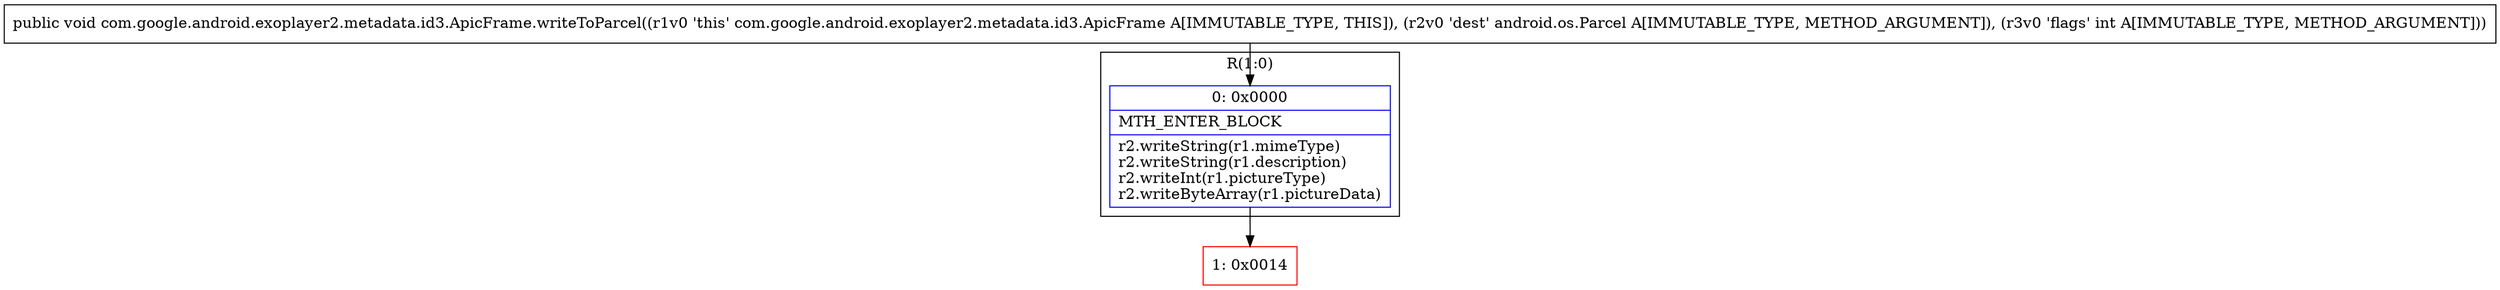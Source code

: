 digraph "CFG forcom.google.android.exoplayer2.metadata.id3.ApicFrame.writeToParcel(Landroid\/os\/Parcel;I)V" {
subgraph cluster_Region_392749603 {
label = "R(1:0)";
node [shape=record,color=blue];
Node_0 [shape=record,label="{0\:\ 0x0000|MTH_ENTER_BLOCK\l|r2.writeString(r1.mimeType)\lr2.writeString(r1.description)\lr2.writeInt(r1.pictureType)\lr2.writeByteArray(r1.pictureData)\l}"];
}
Node_1 [shape=record,color=red,label="{1\:\ 0x0014}"];
MethodNode[shape=record,label="{public void com.google.android.exoplayer2.metadata.id3.ApicFrame.writeToParcel((r1v0 'this' com.google.android.exoplayer2.metadata.id3.ApicFrame A[IMMUTABLE_TYPE, THIS]), (r2v0 'dest' android.os.Parcel A[IMMUTABLE_TYPE, METHOD_ARGUMENT]), (r3v0 'flags' int A[IMMUTABLE_TYPE, METHOD_ARGUMENT])) }"];
MethodNode -> Node_0;
Node_0 -> Node_1;
}

